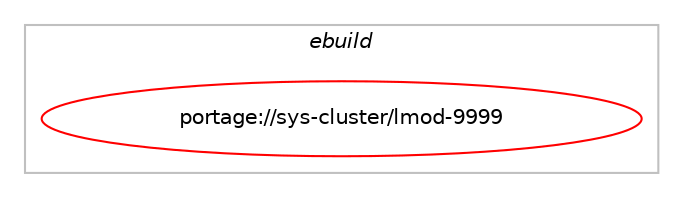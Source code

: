 digraph prolog {

# *************
# Graph options
# *************

newrank=true;
concentrate=true;
compound=true;
graph [rankdir=LR,fontname=Helvetica,fontsize=10,ranksep=1.5];#, ranksep=2.5, nodesep=0.2];
edge  [arrowhead=vee];
node  [fontname=Helvetica,fontsize=10];

# **********
# The ebuild
# **********

subgraph cluster_leftcol {
color=gray;
label=<<i>ebuild</i>>;
id [label="portage://sys-cluster/lmod-9999", color=red, width=4, href="../sys-cluster/lmod-9999.svg"];
}

# ****************
# The dependencies
# ****************

subgraph cluster_midcol {
color=gray;
label=<<i>dependencies</i>>;
subgraph cluster_compile {
fillcolor="#eeeeee";
style=filled;
label=<<i>compile</i>>;
# *** BEGIN UNKNOWN DEPENDENCY TYPE (TODO) ***
# id -> equal(use_conditional_group(positive,lua_single_target_lua5-1,portage://sys-cluster/lmod-9999,[package_dependency(portage://sys-cluster/lmod-9999,install,no,dev-lang,lua,none,[,,],[slot(5.1)],[])]))
# *** END UNKNOWN DEPENDENCY TYPE (TODO) ***

# *** BEGIN UNKNOWN DEPENDENCY TYPE (TODO) ***
# id -> equal(use_conditional_group(positive,lua_single_target_lua5-1,portage://sys-cluster/lmod-9999,[package_dependency(portage://sys-cluster/lmod-9999,install,no,dev-lua,luafilesystem,greaterequal,[1.8.0,,,1.8.0],[],[use(enable(lua_targets_lua5-1),negative)]),package_dependency(portage://sys-cluster/lmod-9999,install,no,dev-lua,luajson,none,[,,],[],[use(enable(lua_targets_lua5-1),negative)]),package_dependency(portage://sys-cluster/lmod-9999,install,no,dev-lua,luaposix,none,[,,],[],[use(enable(lua_targets_lua5-1),negative)]),package_dependency(portage://sys-cluster/lmod-9999,install,no,dev-lua,lua-term,none,[,,],[],[use(enable(lua_targets_lua5-1),negative)])]))
# *** END UNKNOWN DEPENDENCY TYPE (TODO) ***

# *** BEGIN UNKNOWN DEPENDENCY TYPE (TODO) ***
# id -> equal(use_conditional_group(positive,lua_single_target_lua5-3,portage://sys-cluster/lmod-9999,[package_dependency(portage://sys-cluster/lmod-9999,install,no,dev-lang,lua,none,[,,],[slot(5.3)],[])]))
# *** END UNKNOWN DEPENDENCY TYPE (TODO) ***

# *** BEGIN UNKNOWN DEPENDENCY TYPE (TODO) ***
# id -> equal(use_conditional_group(positive,lua_single_target_lua5-3,portage://sys-cluster/lmod-9999,[package_dependency(portage://sys-cluster/lmod-9999,install,no,dev-lua,luafilesystem,greaterequal,[1.8.0,,,1.8.0],[],[use(enable(lua_targets_lua5-3),negative)]),package_dependency(portage://sys-cluster/lmod-9999,install,no,dev-lua,luajson,none,[,,],[],[use(enable(lua_targets_lua5-3),negative)]),package_dependency(portage://sys-cluster/lmod-9999,install,no,dev-lua,luaposix,none,[,,],[],[use(enable(lua_targets_lua5-3),negative)]),package_dependency(portage://sys-cluster/lmod-9999,install,no,dev-lua,lua-term,none,[,,],[],[use(enable(lua_targets_lua5-3),negative)])]))
# *** END UNKNOWN DEPENDENCY TYPE (TODO) ***

# *** BEGIN UNKNOWN DEPENDENCY TYPE (TODO) ***
# id -> equal(package_dependency(portage://sys-cluster/lmod-9999,install,no,dev-lang,tcl,none,[,,],[],[]))
# *** END UNKNOWN DEPENDENCY TYPE (TODO) ***

# *** BEGIN UNKNOWN DEPENDENCY TYPE (TODO) ***
# id -> equal(package_dependency(portage://sys-cluster/lmod-9999,install,no,dev-lang,tk,none,[,,],[],[]))
# *** END UNKNOWN DEPENDENCY TYPE (TODO) ***

# *** BEGIN UNKNOWN DEPENDENCY TYPE (TODO) ***
# id -> equal(package_dependency(portage://sys-cluster/lmod-9999,install,no,virtual,pkgconfig,none,[,,],[],[]))
# *** END UNKNOWN DEPENDENCY TYPE (TODO) ***

}
subgraph cluster_compileandrun {
fillcolor="#eeeeee";
style=filled;
label=<<i>compile and run</i>>;
}
subgraph cluster_run {
fillcolor="#eeeeee";
style=filled;
label=<<i>run</i>>;
# *** BEGIN UNKNOWN DEPENDENCY TYPE (TODO) ***
# id -> equal(use_conditional_group(positive,lua_single_target_lua5-1,portage://sys-cluster/lmod-9999,[package_dependency(portage://sys-cluster/lmod-9999,run,no,dev-lang,lua,none,[,,],[slot(5.1)],[])]))
# *** END UNKNOWN DEPENDENCY TYPE (TODO) ***

# *** BEGIN UNKNOWN DEPENDENCY TYPE (TODO) ***
# id -> equal(use_conditional_group(positive,lua_single_target_lua5-1,portage://sys-cluster/lmod-9999,[package_dependency(portage://sys-cluster/lmod-9999,run,no,dev-lua,luafilesystem,greaterequal,[1.8.0,,,1.8.0],[],[use(enable(lua_targets_lua5-1),negative)]),package_dependency(portage://sys-cluster/lmod-9999,run,no,dev-lua,luajson,none,[,,],[],[use(enable(lua_targets_lua5-1),negative)]),package_dependency(portage://sys-cluster/lmod-9999,run,no,dev-lua,luaposix,none,[,,],[],[use(enable(lua_targets_lua5-1),negative)]),package_dependency(portage://sys-cluster/lmod-9999,run,no,dev-lua,lua-term,none,[,,],[],[use(enable(lua_targets_lua5-1),negative)])]))
# *** END UNKNOWN DEPENDENCY TYPE (TODO) ***

# *** BEGIN UNKNOWN DEPENDENCY TYPE (TODO) ***
# id -> equal(use_conditional_group(positive,lua_single_target_lua5-3,portage://sys-cluster/lmod-9999,[package_dependency(portage://sys-cluster/lmod-9999,run,no,dev-lang,lua,none,[,,],[slot(5.3)],[])]))
# *** END UNKNOWN DEPENDENCY TYPE (TODO) ***

# *** BEGIN UNKNOWN DEPENDENCY TYPE (TODO) ***
# id -> equal(use_conditional_group(positive,lua_single_target_lua5-3,portage://sys-cluster/lmod-9999,[package_dependency(portage://sys-cluster/lmod-9999,run,no,dev-lua,luafilesystem,greaterequal,[1.8.0,,,1.8.0],[],[use(enable(lua_targets_lua5-3),negative)]),package_dependency(portage://sys-cluster/lmod-9999,run,no,dev-lua,luajson,none,[,,],[],[use(enable(lua_targets_lua5-3),negative)]),package_dependency(portage://sys-cluster/lmod-9999,run,no,dev-lua,luaposix,none,[,,],[],[use(enable(lua_targets_lua5-3),negative)]),package_dependency(portage://sys-cluster/lmod-9999,run,no,dev-lua,lua-term,none,[,,],[],[use(enable(lua_targets_lua5-3),negative)])]))
# *** END UNKNOWN DEPENDENCY TYPE (TODO) ***

# *** BEGIN UNKNOWN DEPENDENCY TYPE (TODO) ***
# id -> equal(package_dependency(portage://sys-cluster/lmod-9999,run,no,dev-lang,tcl,none,[,,],[],[]))
# *** END UNKNOWN DEPENDENCY TYPE (TODO) ***

# *** BEGIN UNKNOWN DEPENDENCY TYPE (TODO) ***
# id -> equal(package_dependency(portage://sys-cluster/lmod-9999,run,no,dev-lang,tk,none,[,,],[],[]))
# *** END UNKNOWN DEPENDENCY TYPE (TODO) ***

# *** BEGIN UNKNOWN DEPENDENCY TYPE (TODO) ***
# id -> equal(package_dependency(portage://sys-cluster/lmod-9999,run,no,virtual,pkgconfig,none,[,,],[],[]))
# *** END UNKNOWN DEPENDENCY TYPE (TODO) ***

}
}

# **************
# The candidates
# **************

subgraph cluster_choices {
rank=same;
color=gray;
label=<<i>candidates</i>>;

}

}
